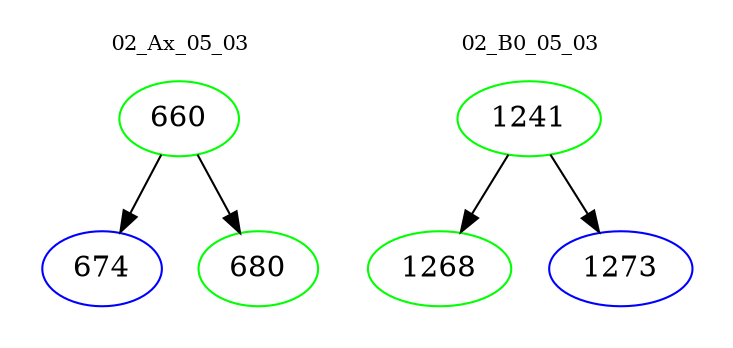 digraph{
subgraph cluster_0 {
color = white
label = "02_Ax_05_03";
fontsize=10;
T0_660 [label="660", color="green"]
T0_660 -> T0_674 [color="black"]
T0_674 [label="674", color="blue"]
T0_660 -> T0_680 [color="black"]
T0_680 [label="680", color="green"]
}
subgraph cluster_1 {
color = white
label = "02_B0_05_03";
fontsize=10;
T1_1241 [label="1241", color="green"]
T1_1241 -> T1_1268 [color="black"]
T1_1268 [label="1268", color="green"]
T1_1241 -> T1_1273 [color="black"]
T1_1273 [label="1273", color="blue"]
}
}
